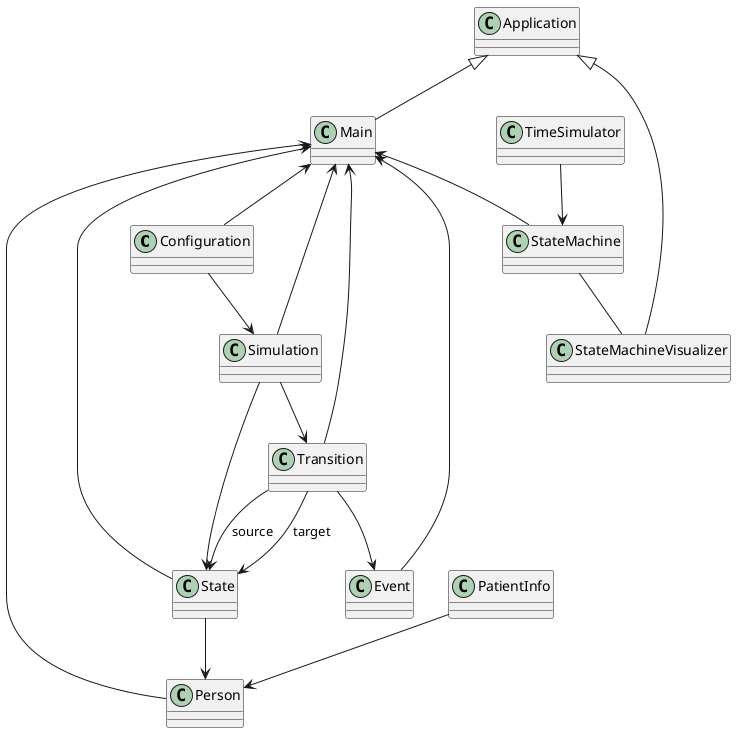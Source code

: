 @startuml

class Configuration {
    }

class Event {
    }

class Main extends Application {

}

class PatientInfo  {
    }

class Person {
    }

class Simulation {
    }

class State {
    }

class StateMachine {
}

class StateMachineVisualizer extends Application {
   }

class TimeSimulator {
    }

class Transition {
    }

Configuration --> Simulation
Simulation --> State
Simulation --> Transition
Transition --> State : source
Transition --> State : target
Transition --> Event
State --> Person
PatientInfo --> Person
Main <-- Configuration
Main <-- Simulation
Main <-- State
Main <-- Transition
Main <-- Event
Main <-- StateMachine
Main <-- Person

TimeSimulator --> StateMachine
StateMachine -- StateMachineVisualizer

@enduml
